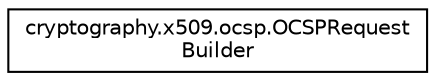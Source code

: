 digraph "Graphical Class Hierarchy"
{
 // LATEX_PDF_SIZE
  edge [fontname="Helvetica",fontsize="10",labelfontname="Helvetica",labelfontsize="10"];
  node [fontname="Helvetica",fontsize="10",shape=record];
  rankdir="LR";
  Node0 [label="cryptography.x509.ocsp.OCSPRequest\lBuilder",height=0.2,width=0.4,color="black", fillcolor="white", style="filled",URL="$classcryptography_1_1x509_1_1ocsp_1_1OCSPRequestBuilder.html",tooltip=" "];
}
